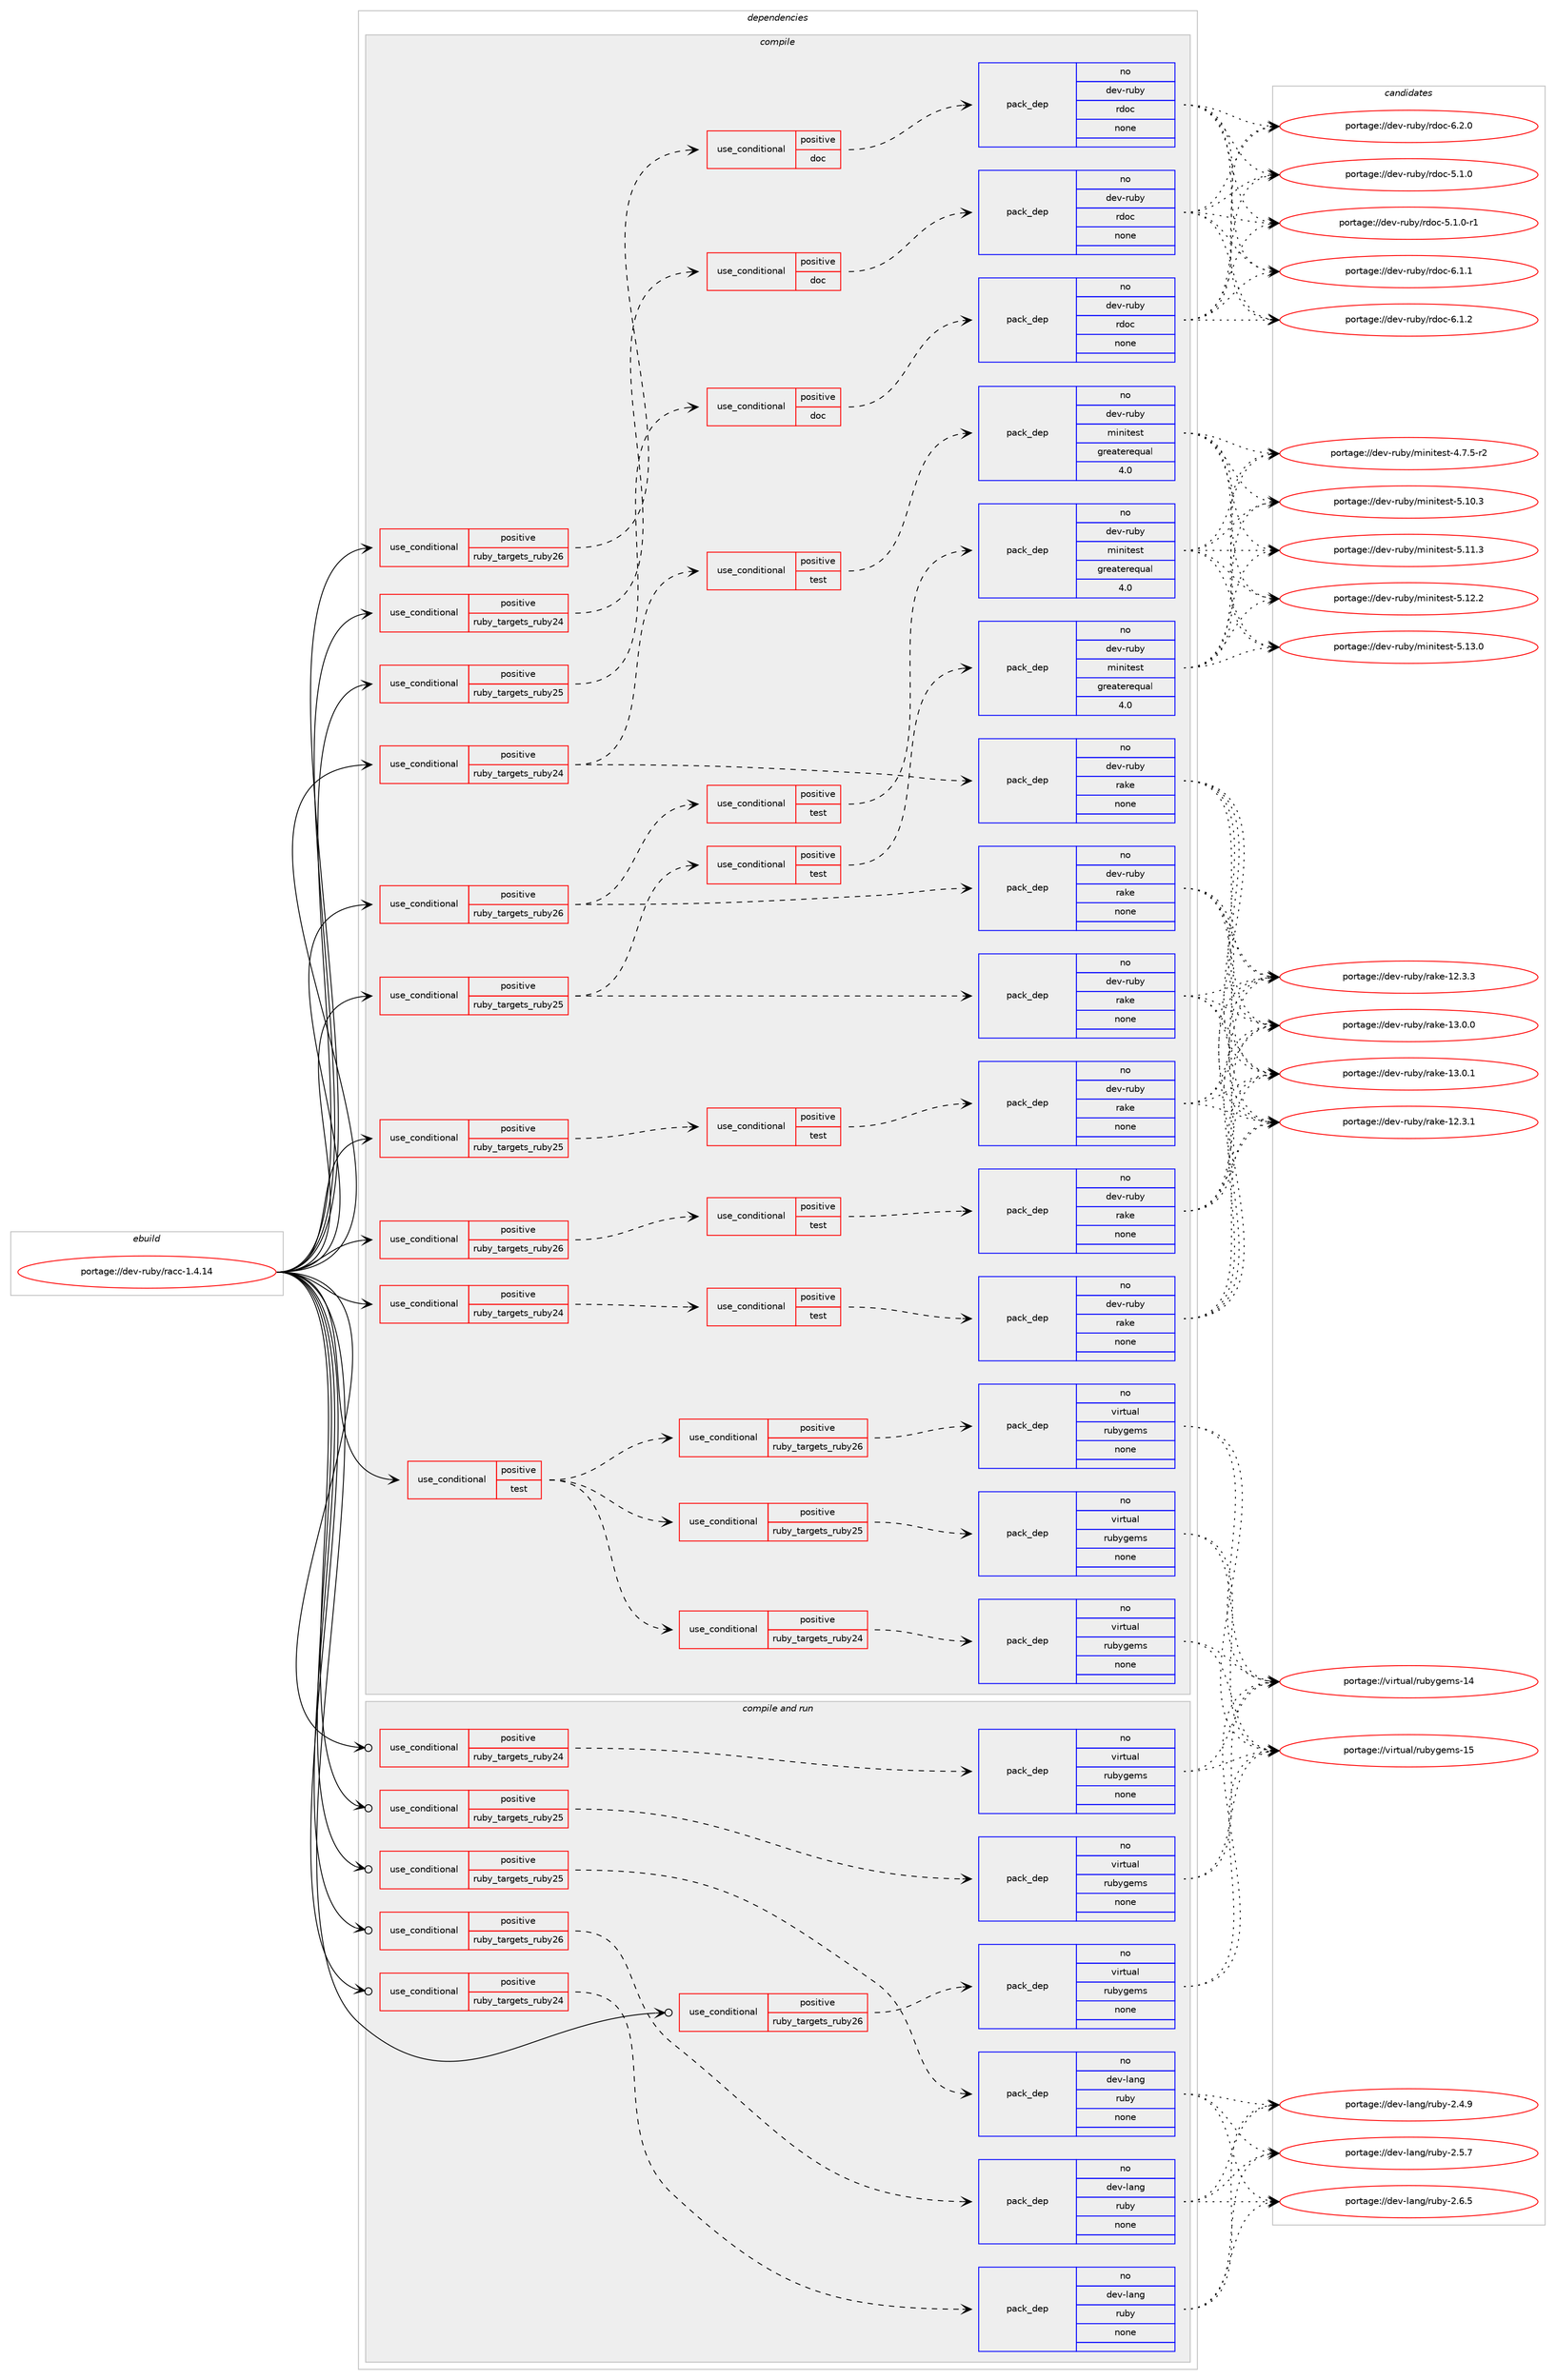 digraph prolog {

# *************
# Graph options
# *************

newrank=true;
concentrate=true;
compound=true;
graph [rankdir=LR,fontname=Helvetica,fontsize=10,ranksep=1.5];#, ranksep=2.5, nodesep=0.2];
edge  [arrowhead=vee];
node  [fontname=Helvetica,fontsize=10];

# **********
# The ebuild
# **********

subgraph cluster_leftcol {
color=gray;
rank=same;
label=<<i>ebuild</i>>;
id [label="portage://dev-ruby/racc-1.4.14", color=red, width=4, href="../dev-ruby/racc-1.4.14.svg"];
}

# ****************
# The dependencies
# ****************

subgraph cluster_midcol {
color=gray;
label=<<i>dependencies</i>>;
subgraph cluster_compile {
fillcolor="#eeeeee";
style=filled;
label=<<i>compile</i>>;
subgraph cond59641 {
dependency235366 [label=<<TABLE BORDER="0" CELLBORDER="1" CELLSPACING="0" CELLPADDING="4"><TR><TD ROWSPAN="3" CELLPADDING="10">use_conditional</TD></TR><TR><TD>positive</TD></TR><TR><TD>ruby_targets_ruby24</TD></TR></TABLE>>, shape=none, color=red];
subgraph cond59642 {
dependency235367 [label=<<TABLE BORDER="0" CELLBORDER="1" CELLSPACING="0" CELLPADDING="4"><TR><TD ROWSPAN="3" CELLPADDING="10">use_conditional</TD></TR><TR><TD>positive</TD></TR><TR><TD>doc</TD></TR></TABLE>>, shape=none, color=red];
subgraph pack172180 {
dependency235368 [label=<<TABLE BORDER="0" CELLBORDER="1" CELLSPACING="0" CELLPADDING="4" WIDTH="220"><TR><TD ROWSPAN="6" CELLPADDING="30">pack_dep</TD></TR><TR><TD WIDTH="110">no</TD></TR><TR><TD>dev-ruby</TD></TR><TR><TD>rdoc</TD></TR><TR><TD>none</TD></TR><TR><TD></TD></TR></TABLE>>, shape=none, color=blue];
}
dependency235367:e -> dependency235368:w [weight=20,style="dashed",arrowhead="vee"];
}
dependency235366:e -> dependency235367:w [weight=20,style="dashed",arrowhead="vee"];
}
id:e -> dependency235366:w [weight=20,style="solid",arrowhead="vee"];
subgraph cond59643 {
dependency235369 [label=<<TABLE BORDER="0" CELLBORDER="1" CELLSPACING="0" CELLPADDING="4"><TR><TD ROWSPAN="3" CELLPADDING="10">use_conditional</TD></TR><TR><TD>positive</TD></TR><TR><TD>ruby_targets_ruby24</TD></TR></TABLE>>, shape=none, color=red];
subgraph cond59644 {
dependency235370 [label=<<TABLE BORDER="0" CELLBORDER="1" CELLSPACING="0" CELLPADDING="4"><TR><TD ROWSPAN="3" CELLPADDING="10">use_conditional</TD></TR><TR><TD>positive</TD></TR><TR><TD>test</TD></TR></TABLE>>, shape=none, color=red];
subgraph pack172181 {
dependency235371 [label=<<TABLE BORDER="0" CELLBORDER="1" CELLSPACING="0" CELLPADDING="4" WIDTH="220"><TR><TD ROWSPAN="6" CELLPADDING="30">pack_dep</TD></TR><TR><TD WIDTH="110">no</TD></TR><TR><TD>dev-ruby</TD></TR><TR><TD>rake</TD></TR><TR><TD>none</TD></TR><TR><TD></TD></TR></TABLE>>, shape=none, color=blue];
}
dependency235370:e -> dependency235371:w [weight=20,style="dashed",arrowhead="vee"];
}
dependency235369:e -> dependency235370:w [weight=20,style="dashed",arrowhead="vee"];
}
id:e -> dependency235369:w [weight=20,style="solid",arrowhead="vee"];
subgraph cond59645 {
dependency235372 [label=<<TABLE BORDER="0" CELLBORDER="1" CELLSPACING="0" CELLPADDING="4"><TR><TD ROWSPAN="3" CELLPADDING="10">use_conditional</TD></TR><TR><TD>positive</TD></TR><TR><TD>ruby_targets_ruby24</TD></TR></TABLE>>, shape=none, color=red];
subgraph pack172182 {
dependency235373 [label=<<TABLE BORDER="0" CELLBORDER="1" CELLSPACING="0" CELLPADDING="4" WIDTH="220"><TR><TD ROWSPAN="6" CELLPADDING="30">pack_dep</TD></TR><TR><TD WIDTH="110">no</TD></TR><TR><TD>dev-ruby</TD></TR><TR><TD>rake</TD></TR><TR><TD>none</TD></TR><TR><TD></TD></TR></TABLE>>, shape=none, color=blue];
}
dependency235372:e -> dependency235373:w [weight=20,style="dashed",arrowhead="vee"];
subgraph cond59646 {
dependency235374 [label=<<TABLE BORDER="0" CELLBORDER="1" CELLSPACING="0" CELLPADDING="4"><TR><TD ROWSPAN="3" CELLPADDING="10">use_conditional</TD></TR><TR><TD>positive</TD></TR><TR><TD>test</TD></TR></TABLE>>, shape=none, color=red];
subgraph pack172183 {
dependency235375 [label=<<TABLE BORDER="0" CELLBORDER="1" CELLSPACING="0" CELLPADDING="4" WIDTH="220"><TR><TD ROWSPAN="6" CELLPADDING="30">pack_dep</TD></TR><TR><TD WIDTH="110">no</TD></TR><TR><TD>dev-ruby</TD></TR><TR><TD>minitest</TD></TR><TR><TD>greaterequal</TD></TR><TR><TD>4.0</TD></TR></TABLE>>, shape=none, color=blue];
}
dependency235374:e -> dependency235375:w [weight=20,style="dashed",arrowhead="vee"];
}
dependency235372:e -> dependency235374:w [weight=20,style="dashed",arrowhead="vee"];
}
id:e -> dependency235372:w [weight=20,style="solid",arrowhead="vee"];
subgraph cond59647 {
dependency235376 [label=<<TABLE BORDER="0" CELLBORDER="1" CELLSPACING="0" CELLPADDING="4"><TR><TD ROWSPAN="3" CELLPADDING="10">use_conditional</TD></TR><TR><TD>positive</TD></TR><TR><TD>ruby_targets_ruby25</TD></TR></TABLE>>, shape=none, color=red];
subgraph cond59648 {
dependency235377 [label=<<TABLE BORDER="0" CELLBORDER="1" CELLSPACING="0" CELLPADDING="4"><TR><TD ROWSPAN="3" CELLPADDING="10">use_conditional</TD></TR><TR><TD>positive</TD></TR><TR><TD>doc</TD></TR></TABLE>>, shape=none, color=red];
subgraph pack172184 {
dependency235378 [label=<<TABLE BORDER="0" CELLBORDER="1" CELLSPACING="0" CELLPADDING="4" WIDTH="220"><TR><TD ROWSPAN="6" CELLPADDING="30">pack_dep</TD></TR><TR><TD WIDTH="110">no</TD></TR><TR><TD>dev-ruby</TD></TR><TR><TD>rdoc</TD></TR><TR><TD>none</TD></TR><TR><TD></TD></TR></TABLE>>, shape=none, color=blue];
}
dependency235377:e -> dependency235378:w [weight=20,style="dashed",arrowhead="vee"];
}
dependency235376:e -> dependency235377:w [weight=20,style="dashed",arrowhead="vee"];
}
id:e -> dependency235376:w [weight=20,style="solid",arrowhead="vee"];
subgraph cond59649 {
dependency235379 [label=<<TABLE BORDER="0" CELLBORDER="1" CELLSPACING="0" CELLPADDING="4"><TR><TD ROWSPAN="3" CELLPADDING="10">use_conditional</TD></TR><TR><TD>positive</TD></TR><TR><TD>ruby_targets_ruby25</TD></TR></TABLE>>, shape=none, color=red];
subgraph cond59650 {
dependency235380 [label=<<TABLE BORDER="0" CELLBORDER="1" CELLSPACING="0" CELLPADDING="4"><TR><TD ROWSPAN="3" CELLPADDING="10">use_conditional</TD></TR><TR><TD>positive</TD></TR><TR><TD>test</TD></TR></TABLE>>, shape=none, color=red];
subgraph pack172185 {
dependency235381 [label=<<TABLE BORDER="0" CELLBORDER="1" CELLSPACING="0" CELLPADDING="4" WIDTH="220"><TR><TD ROWSPAN="6" CELLPADDING="30">pack_dep</TD></TR><TR><TD WIDTH="110">no</TD></TR><TR><TD>dev-ruby</TD></TR><TR><TD>rake</TD></TR><TR><TD>none</TD></TR><TR><TD></TD></TR></TABLE>>, shape=none, color=blue];
}
dependency235380:e -> dependency235381:w [weight=20,style="dashed",arrowhead="vee"];
}
dependency235379:e -> dependency235380:w [weight=20,style="dashed",arrowhead="vee"];
}
id:e -> dependency235379:w [weight=20,style="solid",arrowhead="vee"];
subgraph cond59651 {
dependency235382 [label=<<TABLE BORDER="0" CELLBORDER="1" CELLSPACING="0" CELLPADDING="4"><TR><TD ROWSPAN="3" CELLPADDING="10">use_conditional</TD></TR><TR><TD>positive</TD></TR><TR><TD>ruby_targets_ruby25</TD></TR></TABLE>>, shape=none, color=red];
subgraph pack172186 {
dependency235383 [label=<<TABLE BORDER="0" CELLBORDER="1" CELLSPACING="0" CELLPADDING="4" WIDTH="220"><TR><TD ROWSPAN="6" CELLPADDING="30">pack_dep</TD></TR><TR><TD WIDTH="110">no</TD></TR><TR><TD>dev-ruby</TD></TR><TR><TD>rake</TD></TR><TR><TD>none</TD></TR><TR><TD></TD></TR></TABLE>>, shape=none, color=blue];
}
dependency235382:e -> dependency235383:w [weight=20,style="dashed",arrowhead="vee"];
subgraph cond59652 {
dependency235384 [label=<<TABLE BORDER="0" CELLBORDER="1" CELLSPACING="0" CELLPADDING="4"><TR><TD ROWSPAN="3" CELLPADDING="10">use_conditional</TD></TR><TR><TD>positive</TD></TR><TR><TD>test</TD></TR></TABLE>>, shape=none, color=red];
subgraph pack172187 {
dependency235385 [label=<<TABLE BORDER="0" CELLBORDER="1" CELLSPACING="0" CELLPADDING="4" WIDTH="220"><TR><TD ROWSPAN="6" CELLPADDING="30">pack_dep</TD></TR><TR><TD WIDTH="110">no</TD></TR><TR><TD>dev-ruby</TD></TR><TR><TD>minitest</TD></TR><TR><TD>greaterequal</TD></TR><TR><TD>4.0</TD></TR></TABLE>>, shape=none, color=blue];
}
dependency235384:e -> dependency235385:w [weight=20,style="dashed",arrowhead="vee"];
}
dependency235382:e -> dependency235384:w [weight=20,style="dashed",arrowhead="vee"];
}
id:e -> dependency235382:w [weight=20,style="solid",arrowhead="vee"];
subgraph cond59653 {
dependency235386 [label=<<TABLE BORDER="0" CELLBORDER="1" CELLSPACING="0" CELLPADDING="4"><TR><TD ROWSPAN="3" CELLPADDING="10">use_conditional</TD></TR><TR><TD>positive</TD></TR><TR><TD>ruby_targets_ruby26</TD></TR></TABLE>>, shape=none, color=red];
subgraph cond59654 {
dependency235387 [label=<<TABLE BORDER="0" CELLBORDER="1" CELLSPACING="0" CELLPADDING="4"><TR><TD ROWSPAN="3" CELLPADDING="10">use_conditional</TD></TR><TR><TD>positive</TD></TR><TR><TD>doc</TD></TR></TABLE>>, shape=none, color=red];
subgraph pack172188 {
dependency235388 [label=<<TABLE BORDER="0" CELLBORDER="1" CELLSPACING="0" CELLPADDING="4" WIDTH="220"><TR><TD ROWSPAN="6" CELLPADDING="30">pack_dep</TD></TR><TR><TD WIDTH="110">no</TD></TR><TR><TD>dev-ruby</TD></TR><TR><TD>rdoc</TD></TR><TR><TD>none</TD></TR><TR><TD></TD></TR></TABLE>>, shape=none, color=blue];
}
dependency235387:e -> dependency235388:w [weight=20,style="dashed",arrowhead="vee"];
}
dependency235386:e -> dependency235387:w [weight=20,style="dashed",arrowhead="vee"];
}
id:e -> dependency235386:w [weight=20,style="solid",arrowhead="vee"];
subgraph cond59655 {
dependency235389 [label=<<TABLE BORDER="0" CELLBORDER="1" CELLSPACING="0" CELLPADDING="4"><TR><TD ROWSPAN="3" CELLPADDING="10">use_conditional</TD></TR><TR><TD>positive</TD></TR><TR><TD>ruby_targets_ruby26</TD></TR></TABLE>>, shape=none, color=red];
subgraph cond59656 {
dependency235390 [label=<<TABLE BORDER="0" CELLBORDER="1" CELLSPACING="0" CELLPADDING="4"><TR><TD ROWSPAN="3" CELLPADDING="10">use_conditional</TD></TR><TR><TD>positive</TD></TR><TR><TD>test</TD></TR></TABLE>>, shape=none, color=red];
subgraph pack172189 {
dependency235391 [label=<<TABLE BORDER="0" CELLBORDER="1" CELLSPACING="0" CELLPADDING="4" WIDTH="220"><TR><TD ROWSPAN="6" CELLPADDING="30">pack_dep</TD></TR><TR><TD WIDTH="110">no</TD></TR><TR><TD>dev-ruby</TD></TR><TR><TD>rake</TD></TR><TR><TD>none</TD></TR><TR><TD></TD></TR></TABLE>>, shape=none, color=blue];
}
dependency235390:e -> dependency235391:w [weight=20,style="dashed",arrowhead="vee"];
}
dependency235389:e -> dependency235390:w [weight=20,style="dashed",arrowhead="vee"];
}
id:e -> dependency235389:w [weight=20,style="solid",arrowhead="vee"];
subgraph cond59657 {
dependency235392 [label=<<TABLE BORDER="0" CELLBORDER="1" CELLSPACING="0" CELLPADDING="4"><TR><TD ROWSPAN="3" CELLPADDING="10">use_conditional</TD></TR><TR><TD>positive</TD></TR><TR><TD>ruby_targets_ruby26</TD></TR></TABLE>>, shape=none, color=red];
subgraph pack172190 {
dependency235393 [label=<<TABLE BORDER="0" CELLBORDER="1" CELLSPACING="0" CELLPADDING="4" WIDTH="220"><TR><TD ROWSPAN="6" CELLPADDING="30">pack_dep</TD></TR><TR><TD WIDTH="110">no</TD></TR><TR><TD>dev-ruby</TD></TR><TR><TD>rake</TD></TR><TR><TD>none</TD></TR><TR><TD></TD></TR></TABLE>>, shape=none, color=blue];
}
dependency235392:e -> dependency235393:w [weight=20,style="dashed",arrowhead="vee"];
subgraph cond59658 {
dependency235394 [label=<<TABLE BORDER="0" CELLBORDER="1" CELLSPACING="0" CELLPADDING="4"><TR><TD ROWSPAN="3" CELLPADDING="10">use_conditional</TD></TR><TR><TD>positive</TD></TR><TR><TD>test</TD></TR></TABLE>>, shape=none, color=red];
subgraph pack172191 {
dependency235395 [label=<<TABLE BORDER="0" CELLBORDER="1" CELLSPACING="0" CELLPADDING="4" WIDTH="220"><TR><TD ROWSPAN="6" CELLPADDING="30">pack_dep</TD></TR><TR><TD WIDTH="110">no</TD></TR><TR><TD>dev-ruby</TD></TR><TR><TD>minitest</TD></TR><TR><TD>greaterequal</TD></TR><TR><TD>4.0</TD></TR></TABLE>>, shape=none, color=blue];
}
dependency235394:e -> dependency235395:w [weight=20,style="dashed",arrowhead="vee"];
}
dependency235392:e -> dependency235394:w [weight=20,style="dashed",arrowhead="vee"];
}
id:e -> dependency235392:w [weight=20,style="solid",arrowhead="vee"];
subgraph cond59659 {
dependency235396 [label=<<TABLE BORDER="0" CELLBORDER="1" CELLSPACING="0" CELLPADDING="4"><TR><TD ROWSPAN="3" CELLPADDING="10">use_conditional</TD></TR><TR><TD>positive</TD></TR><TR><TD>test</TD></TR></TABLE>>, shape=none, color=red];
subgraph cond59660 {
dependency235397 [label=<<TABLE BORDER="0" CELLBORDER="1" CELLSPACING="0" CELLPADDING="4"><TR><TD ROWSPAN="3" CELLPADDING="10">use_conditional</TD></TR><TR><TD>positive</TD></TR><TR><TD>ruby_targets_ruby24</TD></TR></TABLE>>, shape=none, color=red];
subgraph pack172192 {
dependency235398 [label=<<TABLE BORDER="0" CELLBORDER="1" CELLSPACING="0" CELLPADDING="4" WIDTH="220"><TR><TD ROWSPAN="6" CELLPADDING="30">pack_dep</TD></TR><TR><TD WIDTH="110">no</TD></TR><TR><TD>virtual</TD></TR><TR><TD>rubygems</TD></TR><TR><TD>none</TD></TR><TR><TD></TD></TR></TABLE>>, shape=none, color=blue];
}
dependency235397:e -> dependency235398:w [weight=20,style="dashed",arrowhead="vee"];
}
dependency235396:e -> dependency235397:w [weight=20,style="dashed",arrowhead="vee"];
subgraph cond59661 {
dependency235399 [label=<<TABLE BORDER="0" CELLBORDER="1" CELLSPACING="0" CELLPADDING="4"><TR><TD ROWSPAN="3" CELLPADDING="10">use_conditional</TD></TR><TR><TD>positive</TD></TR><TR><TD>ruby_targets_ruby25</TD></TR></TABLE>>, shape=none, color=red];
subgraph pack172193 {
dependency235400 [label=<<TABLE BORDER="0" CELLBORDER="1" CELLSPACING="0" CELLPADDING="4" WIDTH="220"><TR><TD ROWSPAN="6" CELLPADDING="30">pack_dep</TD></TR><TR><TD WIDTH="110">no</TD></TR><TR><TD>virtual</TD></TR><TR><TD>rubygems</TD></TR><TR><TD>none</TD></TR><TR><TD></TD></TR></TABLE>>, shape=none, color=blue];
}
dependency235399:e -> dependency235400:w [weight=20,style="dashed",arrowhead="vee"];
}
dependency235396:e -> dependency235399:w [weight=20,style="dashed",arrowhead="vee"];
subgraph cond59662 {
dependency235401 [label=<<TABLE BORDER="0" CELLBORDER="1" CELLSPACING="0" CELLPADDING="4"><TR><TD ROWSPAN="3" CELLPADDING="10">use_conditional</TD></TR><TR><TD>positive</TD></TR><TR><TD>ruby_targets_ruby26</TD></TR></TABLE>>, shape=none, color=red];
subgraph pack172194 {
dependency235402 [label=<<TABLE BORDER="0" CELLBORDER="1" CELLSPACING="0" CELLPADDING="4" WIDTH="220"><TR><TD ROWSPAN="6" CELLPADDING="30">pack_dep</TD></TR><TR><TD WIDTH="110">no</TD></TR><TR><TD>virtual</TD></TR><TR><TD>rubygems</TD></TR><TR><TD>none</TD></TR><TR><TD></TD></TR></TABLE>>, shape=none, color=blue];
}
dependency235401:e -> dependency235402:w [weight=20,style="dashed",arrowhead="vee"];
}
dependency235396:e -> dependency235401:w [weight=20,style="dashed",arrowhead="vee"];
}
id:e -> dependency235396:w [weight=20,style="solid",arrowhead="vee"];
}
subgraph cluster_compileandrun {
fillcolor="#eeeeee";
style=filled;
label=<<i>compile and run</i>>;
subgraph cond59663 {
dependency235403 [label=<<TABLE BORDER="0" CELLBORDER="1" CELLSPACING="0" CELLPADDING="4"><TR><TD ROWSPAN="3" CELLPADDING="10">use_conditional</TD></TR><TR><TD>positive</TD></TR><TR><TD>ruby_targets_ruby24</TD></TR></TABLE>>, shape=none, color=red];
subgraph pack172195 {
dependency235404 [label=<<TABLE BORDER="0" CELLBORDER="1" CELLSPACING="0" CELLPADDING="4" WIDTH="220"><TR><TD ROWSPAN="6" CELLPADDING="30">pack_dep</TD></TR><TR><TD WIDTH="110">no</TD></TR><TR><TD>dev-lang</TD></TR><TR><TD>ruby</TD></TR><TR><TD>none</TD></TR><TR><TD></TD></TR></TABLE>>, shape=none, color=blue];
}
dependency235403:e -> dependency235404:w [weight=20,style="dashed",arrowhead="vee"];
}
id:e -> dependency235403:w [weight=20,style="solid",arrowhead="odotvee"];
subgraph cond59664 {
dependency235405 [label=<<TABLE BORDER="0" CELLBORDER="1" CELLSPACING="0" CELLPADDING="4"><TR><TD ROWSPAN="3" CELLPADDING="10">use_conditional</TD></TR><TR><TD>positive</TD></TR><TR><TD>ruby_targets_ruby24</TD></TR></TABLE>>, shape=none, color=red];
subgraph pack172196 {
dependency235406 [label=<<TABLE BORDER="0" CELLBORDER="1" CELLSPACING="0" CELLPADDING="4" WIDTH="220"><TR><TD ROWSPAN="6" CELLPADDING="30">pack_dep</TD></TR><TR><TD WIDTH="110">no</TD></TR><TR><TD>virtual</TD></TR><TR><TD>rubygems</TD></TR><TR><TD>none</TD></TR><TR><TD></TD></TR></TABLE>>, shape=none, color=blue];
}
dependency235405:e -> dependency235406:w [weight=20,style="dashed",arrowhead="vee"];
}
id:e -> dependency235405:w [weight=20,style="solid",arrowhead="odotvee"];
subgraph cond59665 {
dependency235407 [label=<<TABLE BORDER="0" CELLBORDER="1" CELLSPACING="0" CELLPADDING="4"><TR><TD ROWSPAN="3" CELLPADDING="10">use_conditional</TD></TR><TR><TD>positive</TD></TR><TR><TD>ruby_targets_ruby25</TD></TR></TABLE>>, shape=none, color=red];
subgraph pack172197 {
dependency235408 [label=<<TABLE BORDER="0" CELLBORDER="1" CELLSPACING="0" CELLPADDING="4" WIDTH="220"><TR><TD ROWSPAN="6" CELLPADDING="30">pack_dep</TD></TR><TR><TD WIDTH="110">no</TD></TR><TR><TD>dev-lang</TD></TR><TR><TD>ruby</TD></TR><TR><TD>none</TD></TR><TR><TD></TD></TR></TABLE>>, shape=none, color=blue];
}
dependency235407:e -> dependency235408:w [weight=20,style="dashed",arrowhead="vee"];
}
id:e -> dependency235407:w [weight=20,style="solid",arrowhead="odotvee"];
subgraph cond59666 {
dependency235409 [label=<<TABLE BORDER="0" CELLBORDER="1" CELLSPACING="0" CELLPADDING="4"><TR><TD ROWSPAN="3" CELLPADDING="10">use_conditional</TD></TR><TR><TD>positive</TD></TR><TR><TD>ruby_targets_ruby25</TD></TR></TABLE>>, shape=none, color=red];
subgraph pack172198 {
dependency235410 [label=<<TABLE BORDER="0" CELLBORDER="1" CELLSPACING="0" CELLPADDING="4" WIDTH="220"><TR><TD ROWSPAN="6" CELLPADDING="30">pack_dep</TD></TR><TR><TD WIDTH="110">no</TD></TR><TR><TD>virtual</TD></TR><TR><TD>rubygems</TD></TR><TR><TD>none</TD></TR><TR><TD></TD></TR></TABLE>>, shape=none, color=blue];
}
dependency235409:e -> dependency235410:w [weight=20,style="dashed",arrowhead="vee"];
}
id:e -> dependency235409:w [weight=20,style="solid",arrowhead="odotvee"];
subgraph cond59667 {
dependency235411 [label=<<TABLE BORDER="0" CELLBORDER="1" CELLSPACING="0" CELLPADDING="4"><TR><TD ROWSPAN="3" CELLPADDING="10">use_conditional</TD></TR><TR><TD>positive</TD></TR><TR><TD>ruby_targets_ruby26</TD></TR></TABLE>>, shape=none, color=red];
subgraph pack172199 {
dependency235412 [label=<<TABLE BORDER="0" CELLBORDER="1" CELLSPACING="0" CELLPADDING="4" WIDTH="220"><TR><TD ROWSPAN="6" CELLPADDING="30">pack_dep</TD></TR><TR><TD WIDTH="110">no</TD></TR><TR><TD>dev-lang</TD></TR><TR><TD>ruby</TD></TR><TR><TD>none</TD></TR><TR><TD></TD></TR></TABLE>>, shape=none, color=blue];
}
dependency235411:e -> dependency235412:w [weight=20,style="dashed",arrowhead="vee"];
}
id:e -> dependency235411:w [weight=20,style="solid",arrowhead="odotvee"];
subgraph cond59668 {
dependency235413 [label=<<TABLE BORDER="0" CELLBORDER="1" CELLSPACING="0" CELLPADDING="4"><TR><TD ROWSPAN="3" CELLPADDING="10">use_conditional</TD></TR><TR><TD>positive</TD></TR><TR><TD>ruby_targets_ruby26</TD></TR></TABLE>>, shape=none, color=red];
subgraph pack172200 {
dependency235414 [label=<<TABLE BORDER="0" CELLBORDER="1" CELLSPACING="0" CELLPADDING="4" WIDTH="220"><TR><TD ROWSPAN="6" CELLPADDING="30">pack_dep</TD></TR><TR><TD WIDTH="110">no</TD></TR><TR><TD>virtual</TD></TR><TR><TD>rubygems</TD></TR><TR><TD>none</TD></TR><TR><TD></TD></TR></TABLE>>, shape=none, color=blue];
}
dependency235413:e -> dependency235414:w [weight=20,style="dashed",arrowhead="vee"];
}
id:e -> dependency235413:w [weight=20,style="solid",arrowhead="odotvee"];
}
subgraph cluster_run {
fillcolor="#eeeeee";
style=filled;
label=<<i>run</i>>;
}
}

# **************
# The candidates
# **************

subgraph cluster_choices {
rank=same;
color=gray;
label=<<i>candidates</i>>;

subgraph choice172180 {
color=black;
nodesep=1;
choiceportage10010111845114117981214711410011199455346494648 [label="portage://dev-ruby/rdoc-5.1.0", color=red, width=4,href="../dev-ruby/rdoc-5.1.0.svg"];
choiceportage100101118451141179812147114100111994553464946484511449 [label="portage://dev-ruby/rdoc-5.1.0-r1", color=red, width=4,href="../dev-ruby/rdoc-5.1.0-r1.svg"];
choiceportage10010111845114117981214711410011199455446494649 [label="portage://dev-ruby/rdoc-6.1.1", color=red, width=4,href="../dev-ruby/rdoc-6.1.1.svg"];
choiceportage10010111845114117981214711410011199455446494650 [label="portage://dev-ruby/rdoc-6.1.2", color=red, width=4,href="../dev-ruby/rdoc-6.1.2.svg"];
choiceportage10010111845114117981214711410011199455446504648 [label="portage://dev-ruby/rdoc-6.2.0", color=red, width=4,href="../dev-ruby/rdoc-6.2.0.svg"];
dependency235368:e -> choiceportage10010111845114117981214711410011199455346494648:w [style=dotted,weight="100"];
dependency235368:e -> choiceportage100101118451141179812147114100111994553464946484511449:w [style=dotted,weight="100"];
dependency235368:e -> choiceportage10010111845114117981214711410011199455446494649:w [style=dotted,weight="100"];
dependency235368:e -> choiceportage10010111845114117981214711410011199455446494650:w [style=dotted,weight="100"];
dependency235368:e -> choiceportage10010111845114117981214711410011199455446504648:w [style=dotted,weight="100"];
}
subgraph choice172181 {
color=black;
nodesep=1;
choiceportage1001011184511411798121471149710710145495046514649 [label="portage://dev-ruby/rake-12.3.1", color=red, width=4,href="../dev-ruby/rake-12.3.1.svg"];
choiceportage1001011184511411798121471149710710145495046514651 [label="portage://dev-ruby/rake-12.3.3", color=red, width=4,href="../dev-ruby/rake-12.3.3.svg"];
choiceportage1001011184511411798121471149710710145495146484648 [label="portage://dev-ruby/rake-13.0.0", color=red, width=4,href="../dev-ruby/rake-13.0.0.svg"];
choiceportage1001011184511411798121471149710710145495146484649 [label="portage://dev-ruby/rake-13.0.1", color=red, width=4,href="../dev-ruby/rake-13.0.1.svg"];
dependency235371:e -> choiceportage1001011184511411798121471149710710145495046514649:w [style=dotted,weight="100"];
dependency235371:e -> choiceportage1001011184511411798121471149710710145495046514651:w [style=dotted,weight="100"];
dependency235371:e -> choiceportage1001011184511411798121471149710710145495146484648:w [style=dotted,weight="100"];
dependency235371:e -> choiceportage1001011184511411798121471149710710145495146484649:w [style=dotted,weight="100"];
}
subgraph choice172182 {
color=black;
nodesep=1;
choiceportage1001011184511411798121471149710710145495046514649 [label="portage://dev-ruby/rake-12.3.1", color=red, width=4,href="../dev-ruby/rake-12.3.1.svg"];
choiceportage1001011184511411798121471149710710145495046514651 [label="portage://dev-ruby/rake-12.3.3", color=red, width=4,href="../dev-ruby/rake-12.3.3.svg"];
choiceportage1001011184511411798121471149710710145495146484648 [label="portage://dev-ruby/rake-13.0.0", color=red, width=4,href="../dev-ruby/rake-13.0.0.svg"];
choiceportage1001011184511411798121471149710710145495146484649 [label="portage://dev-ruby/rake-13.0.1", color=red, width=4,href="../dev-ruby/rake-13.0.1.svg"];
dependency235373:e -> choiceportage1001011184511411798121471149710710145495046514649:w [style=dotted,weight="100"];
dependency235373:e -> choiceportage1001011184511411798121471149710710145495046514651:w [style=dotted,weight="100"];
dependency235373:e -> choiceportage1001011184511411798121471149710710145495146484648:w [style=dotted,weight="100"];
dependency235373:e -> choiceportage1001011184511411798121471149710710145495146484649:w [style=dotted,weight="100"];
}
subgraph choice172183 {
color=black;
nodesep=1;
choiceportage1001011184511411798121471091051101051161011151164552465546534511450 [label="portage://dev-ruby/minitest-4.7.5-r2", color=red, width=4,href="../dev-ruby/minitest-4.7.5-r2.svg"];
choiceportage10010111845114117981214710910511010511610111511645534649484651 [label="portage://dev-ruby/minitest-5.10.3", color=red, width=4,href="../dev-ruby/minitest-5.10.3.svg"];
choiceportage10010111845114117981214710910511010511610111511645534649494651 [label="portage://dev-ruby/minitest-5.11.3", color=red, width=4,href="../dev-ruby/minitest-5.11.3.svg"];
choiceportage10010111845114117981214710910511010511610111511645534649504650 [label="portage://dev-ruby/minitest-5.12.2", color=red, width=4,href="../dev-ruby/minitest-5.12.2.svg"];
choiceportage10010111845114117981214710910511010511610111511645534649514648 [label="portage://dev-ruby/minitest-5.13.0", color=red, width=4,href="../dev-ruby/minitest-5.13.0.svg"];
dependency235375:e -> choiceportage1001011184511411798121471091051101051161011151164552465546534511450:w [style=dotted,weight="100"];
dependency235375:e -> choiceportage10010111845114117981214710910511010511610111511645534649484651:w [style=dotted,weight="100"];
dependency235375:e -> choiceportage10010111845114117981214710910511010511610111511645534649494651:w [style=dotted,weight="100"];
dependency235375:e -> choiceportage10010111845114117981214710910511010511610111511645534649504650:w [style=dotted,weight="100"];
dependency235375:e -> choiceportage10010111845114117981214710910511010511610111511645534649514648:w [style=dotted,weight="100"];
}
subgraph choice172184 {
color=black;
nodesep=1;
choiceportage10010111845114117981214711410011199455346494648 [label="portage://dev-ruby/rdoc-5.1.0", color=red, width=4,href="../dev-ruby/rdoc-5.1.0.svg"];
choiceportage100101118451141179812147114100111994553464946484511449 [label="portage://dev-ruby/rdoc-5.1.0-r1", color=red, width=4,href="../dev-ruby/rdoc-5.1.0-r1.svg"];
choiceportage10010111845114117981214711410011199455446494649 [label="portage://dev-ruby/rdoc-6.1.1", color=red, width=4,href="../dev-ruby/rdoc-6.1.1.svg"];
choiceportage10010111845114117981214711410011199455446494650 [label="portage://dev-ruby/rdoc-6.1.2", color=red, width=4,href="../dev-ruby/rdoc-6.1.2.svg"];
choiceportage10010111845114117981214711410011199455446504648 [label="portage://dev-ruby/rdoc-6.2.0", color=red, width=4,href="../dev-ruby/rdoc-6.2.0.svg"];
dependency235378:e -> choiceportage10010111845114117981214711410011199455346494648:w [style=dotted,weight="100"];
dependency235378:e -> choiceportage100101118451141179812147114100111994553464946484511449:w [style=dotted,weight="100"];
dependency235378:e -> choiceportage10010111845114117981214711410011199455446494649:w [style=dotted,weight="100"];
dependency235378:e -> choiceportage10010111845114117981214711410011199455446494650:w [style=dotted,weight="100"];
dependency235378:e -> choiceportage10010111845114117981214711410011199455446504648:w [style=dotted,weight="100"];
}
subgraph choice172185 {
color=black;
nodesep=1;
choiceportage1001011184511411798121471149710710145495046514649 [label="portage://dev-ruby/rake-12.3.1", color=red, width=4,href="../dev-ruby/rake-12.3.1.svg"];
choiceportage1001011184511411798121471149710710145495046514651 [label="portage://dev-ruby/rake-12.3.3", color=red, width=4,href="../dev-ruby/rake-12.3.3.svg"];
choiceportage1001011184511411798121471149710710145495146484648 [label="portage://dev-ruby/rake-13.0.0", color=red, width=4,href="../dev-ruby/rake-13.0.0.svg"];
choiceportage1001011184511411798121471149710710145495146484649 [label="portage://dev-ruby/rake-13.0.1", color=red, width=4,href="../dev-ruby/rake-13.0.1.svg"];
dependency235381:e -> choiceportage1001011184511411798121471149710710145495046514649:w [style=dotted,weight="100"];
dependency235381:e -> choiceportage1001011184511411798121471149710710145495046514651:w [style=dotted,weight="100"];
dependency235381:e -> choiceportage1001011184511411798121471149710710145495146484648:w [style=dotted,weight="100"];
dependency235381:e -> choiceportage1001011184511411798121471149710710145495146484649:w [style=dotted,weight="100"];
}
subgraph choice172186 {
color=black;
nodesep=1;
choiceportage1001011184511411798121471149710710145495046514649 [label="portage://dev-ruby/rake-12.3.1", color=red, width=4,href="../dev-ruby/rake-12.3.1.svg"];
choiceportage1001011184511411798121471149710710145495046514651 [label="portage://dev-ruby/rake-12.3.3", color=red, width=4,href="../dev-ruby/rake-12.3.3.svg"];
choiceportage1001011184511411798121471149710710145495146484648 [label="portage://dev-ruby/rake-13.0.0", color=red, width=4,href="../dev-ruby/rake-13.0.0.svg"];
choiceportage1001011184511411798121471149710710145495146484649 [label="portage://dev-ruby/rake-13.0.1", color=red, width=4,href="../dev-ruby/rake-13.0.1.svg"];
dependency235383:e -> choiceportage1001011184511411798121471149710710145495046514649:w [style=dotted,weight="100"];
dependency235383:e -> choiceportage1001011184511411798121471149710710145495046514651:w [style=dotted,weight="100"];
dependency235383:e -> choiceportage1001011184511411798121471149710710145495146484648:w [style=dotted,weight="100"];
dependency235383:e -> choiceportage1001011184511411798121471149710710145495146484649:w [style=dotted,weight="100"];
}
subgraph choice172187 {
color=black;
nodesep=1;
choiceportage1001011184511411798121471091051101051161011151164552465546534511450 [label="portage://dev-ruby/minitest-4.7.5-r2", color=red, width=4,href="../dev-ruby/minitest-4.7.5-r2.svg"];
choiceportage10010111845114117981214710910511010511610111511645534649484651 [label="portage://dev-ruby/minitest-5.10.3", color=red, width=4,href="../dev-ruby/minitest-5.10.3.svg"];
choiceportage10010111845114117981214710910511010511610111511645534649494651 [label="portage://dev-ruby/minitest-5.11.3", color=red, width=4,href="../dev-ruby/minitest-5.11.3.svg"];
choiceportage10010111845114117981214710910511010511610111511645534649504650 [label="portage://dev-ruby/minitest-5.12.2", color=red, width=4,href="../dev-ruby/minitest-5.12.2.svg"];
choiceportage10010111845114117981214710910511010511610111511645534649514648 [label="portage://dev-ruby/minitest-5.13.0", color=red, width=4,href="../dev-ruby/minitest-5.13.0.svg"];
dependency235385:e -> choiceportage1001011184511411798121471091051101051161011151164552465546534511450:w [style=dotted,weight="100"];
dependency235385:e -> choiceportage10010111845114117981214710910511010511610111511645534649484651:w [style=dotted,weight="100"];
dependency235385:e -> choiceportage10010111845114117981214710910511010511610111511645534649494651:w [style=dotted,weight="100"];
dependency235385:e -> choiceportage10010111845114117981214710910511010511610111511645534649504650:w [style=dotted,weight="100"];
dependency235385:e -> choiceportage10010111845114117981214710910511010511610111511645534649514648:w [style=dotted,weight="100"];
}
subgraph choice172188 {
color=black;
nodesep=1;
choiceportage10010111845114117981214711410011199455346494648 [label="portage://dev-ruby/rdoc-5.1.0", color=red, width=4,href="../dev-ruby/rdoc-5.1.0.svg"];
choiceportage100101118451141179812147114100111994553464946484511449 [label="portage://dev-ruby/rdoc-5.1.0-r1", color=red, width=4,href="../dev-ruby/rdoc-5.1.0-r1.svg"];
choiceportage10010111845114117981214711410011199455446494649 [label="portage://dev-ruby/rdoc-6.1.1", color=red, width=4,href="../dev-ruby/rdoc-6.1.1.svg"];
choiceportage10010111845114117981214711410011199455446494650 [label="portage://dev-ruby/rdoc-6.1.2", color=red, width=4,href="../dev-ruby/rdoc-6.1.2.svg"];
choiceportage10010111845114117981214711410011199455446504648 [label="portage://dev-ruby/rdoc-6.2.0", color=red, width=4,href="../dev-ruby/rdoc-6.2.0.svg"];
dependency235388:e -> choiceportage10010111845114117981214711410011199455346494648:w [style=dotted,weight="100"];
dependency235388:e -> choiceportage100101118451141179812147114100111994553464946484511449:w [style=dotted,weight="100"];
dependency235388:e -> choiceportage10010111845114117981214711410011199455446494649:w [style=dotted,weight="100"];
dependency235388:e -> choiceportage10010111845114117981214711410011199455446494650:w [style=dotted,weight="100"];
dependency235388:e -> choiceportage10010111845114117981214711410011199455446504648:w [style=dotted,weight="100"];
}
subgraph choice172189 {
color=black;
nodesep=1;
choiceportage1001011184511411798121471149710710145495046514649 [label="portage://dev-ruby/rake-12.3.1", color=red, width=4,href="../dev-ruby/rake-12.3.1.svg"];
choiceportage1001011184511411798121471149710710145495046514651 [label="portage://dev-ruby/rake-12.3.3", color=red, width=4,href="../dev-ruby/rake-12.3.3.svg"];
choiceportage1001011184511411798121471149710710145495146484648 [label="portage://dev-ruby/rake-13.0.0", color=red, width=4,href="../dev-ruby/rake-13.0.0.svg"];
choiceportage1001011184511411798121471149710710145495146484649 [label="portage://dev-ruby/rake-13.0.1", color=red, width=4,href="../dev-ruby/rake-13.0.1.svg"];
dependency235391:e -> choiceportage1001011184511411798121471149710710145495046514649:w [style=dotted,weight="100"];
dependency235391:e -> choiceportage1001011184511411798121471149710710145495046514651:w [style=dotted,weight="100"];
dependency235391:e -> choiceportage1001011184511411798121471149710710145495146484648:w [style=dotted,weight="100"];
dependency235391:e -> choiceportage1001011184511411798121471149710710145495146484649:w [style=dotted,weight="100"];
}
subgraph choice172190 {
color=black;
nodesep=1;
choiceportage1001011184511411798121471149710710145495046514649 [label="portage://dev-ruby/rake-12.3.1", color=red, width=4,href="../dev-ruby/rake-12.3.1.svg"];
choiceportage1001011184511411798121471149710710145495046514651 [label="portage://dev-ruby/rake-12.3.3", color=red, width=4,href="../dev-ruby/rake-12.3.3.svg"];
choiceportage1001011184511411798121471149710710145495146484648 [label="portage://dev-ruby/rake-13.0.0", color=red, width=4,href="../dev-ruby/rake-13.0.0.svg"];
choiceportage1001011184511411798121471149710710145495146484649 [label="portage://dev-ruby/rake-13.0.1", color=red, width=4,href="../dev-ruby/rake-13.0.1.svg"];
dependency235393:e -> choiceportage1001011184511411798121471149710710145495046514649:w [style=dotted,weight="100"];
dependency235393:e -> choiceportage1001011184511411798121471149710710145495046514651:w [style=dotted,weight="100"];
dependency235393:e -> choiceportage1001011184511411798121471149710710145495146484648:w [style=dotted,weight="100"];
dependency235393:e -> choiceportage1001011184511411798121471149710710145495146484649:w [style=dotted,weight="100"];
}
subgraph choice172191 {
color=black;
nodesep=1;
choiceportage1001011184511411798121471091051101051161011151164552465546534511450 [label="portage://dev-ruby/minitest-4.7.5-r2", color=red, width=4,href="../dev-ruby/minitest-4.7.5-r2.svg"];
choiceportage10010111845114117981214710910511010511610111511645534649484651 [label="portage://dev-ruby/minitest-5.10.3", color=red, width=4,href="../dev-ruby/minitest-5.10.3.svg"];
choiceportage10010111845114117981214710910511010511610111511645534649494651 [label="portage://dev-ruby/minitest-5.11.3", color=red, width=4,href="../dev-ruby/minitest-5.11.3.svg"];
choiceportage10010111845114117981214710910511010511610111511645534649504650 [label="portage://dev-ruby/minitest-5.12.2", color=red, width=4,href="../dev-ruby/minitest-5.12.2.svg"];
choiceportage10010111845114117981214710910511010511610111511645534649514648 [label="portage://dev-ruby/minitest-5.13.0", color=red, width=4,href="../dev-ruby/minitest-5.13.0.svg"];
dependency235395:e -> choiceportage1001011184511411798121471091051101051161011151164552465546534511450:w [style=dotted,weight="100"];
dependency235395:e -> choiceportage10010111845114117981214710910511010511610111511645534649484651:w [style=dotted,weight="100"];
dependency235395:e -> choiceportage10010111845114117981214710910511010511610111511645534649494651:w [style=dotted,weight="100"];
dependency235395:e -> choiceportage10010111845114117981214710910511010511610111511645534649504650:w [style=dotted,weight="100"];
dependency235395:e -> choiceportage10010111845114117981214710910511010511610111511645534649514648:w [style=dotted,weight="100"];
}
subgraph choice172192 {
color=black;
nodesep=1;
choiceportage118105114116117971084711411798121103101109115454952 [label="portage://virtual/rubygems-14", color=red, width=4,href="../virtual/rubygems-14.svg"];
choiceportage118105114116117971084711411798121103101109115454953 [label="portage://virtual/rubygems-15", color=red, width=4,href="../virtual/rubygems-15.svg"];
dependency235398:e -> choiceportage118105114116117971084711411798121103101109115454952:w [style=dotted,weight="100"];
dependency235398:e -> choiceportage118105114116117971084711411798121103101109115454953:w [style=dotted,weight="100"];
}
subgraph choice172193 {
color=black;
nodesep=1;
choiceportage118105114116117971084711411798121103101109115454952 [label="portage://virtual/rubygems-14", color=red, width=4,href="../virtual/rubygems-14.svg"];
choiceportage118105114116117971084711411798121103101109115454953 [label="portage://virtual/rubygems-15", color=red, width=4,href="../virtual/rubygems-15.svg"];
dependency235400:e -> choiceportage118105114116117971084711411798121103101109115454952:w [style=dotted,weight="100"];
dependency235400:e -> choiceportage118105114116117971084711411798121103101109115454953:w [style=dotted,weight="100"];
}
subgraph choice172194 {
color=black;
nodesep=1;
choiceportage118105114116117971084711411798121103101109115454952 [label="portage://virtual/rubygems-14", color=red, width=4,href="../virtual/rubygems-14.svg"];
choiceportage118105114116117971084711411798121103101109115454953 [label="portage://virtual/rubygems-15", color=red, width=4,href="../virtual/rubygems-15.svg"];
dependency235402:e -> choiceportage118105114116117971084711411798121103101109115454952:w [style=dotted,weight="100"];
dependency235402:e -> choiceportage118105114116117971084711411798121103101109115454953:w [style=dotted,weight="100"];
}
subgraph choice172195 {
color=black;
nodesep=1;
choiceportage10010111845108971101034711411798121455046524657 [label="portage://dev-lang/ruby-2.4.9", color=red, width=4,href="../dev-lang/ruby-2.4.9.svg"];
choiceportage10010111845108971101034711411798121455046534655 [label="portage://dev-lang/ruby-2.5.7", color=red, width=4,href="../dev-lang/ruby-2.5.7.svg"];
choiceportage10010111845108971101034711411798121455046544653 [label="portage://dev-lang/ruby-2.6.5", color=red, width=4,href="../dev-lang/ruby-2.6.5.svg"];
dependency235404:e -> choiceportage10010111845108971101034711411798121455046524657:w [style=dotted,weight="100"];
dependency235404:e -> choiceportage10010111845108971101034711411798121455046534655:w [style=dotted,weight="100"];
dependency235404:e -> choiceportage10010111845108971101034711411798121455046544653:w [style=dotted,weight="100"];
}
subgraph choice172196 {
color=black;
nodesep=1;
choiceportage118105114116117971084711411798121103101109115454952 [label="portage://virtual/rubygems-14", color=red, width=4,href="../virtual/rubygems-14.svg"];
choiceportage118105114116117971084711411798121103101109115454953 [label="portage://virtual/rubygems-15", color=red, width=4,href="../virtual/rubygems-15.svg"];
dependency235406:e -> choiceportage118105114116117971084711411798121103101109115454952:w [style=dotted,weight="100"];
dependency235406:e -> choiceportage118105114116117971084711411798121103101109115454953:w [style=dotted,weight="100"];
}
subgraph choice172197 {
color=black;
nodesep=1;
choiceportage10010111845108971101034711411798121455046524657 [label="portage://dev-lang/ruby-2.4.9", color=red, width=4,href="../dev-lang/ruby-2.4.9.svg"];
choiceportage10010111845108971101034711411798121455046534655 [label="portage://dev-lang/ruby-2.5.7", color=red, width=4,href="../dev-lang/ruby-2.5.7.svg"];
choiceportage10010111845108971101034711411798121455046544653 [label="portage://dev-lang/ruby-2.6.5", color=red, width=4,href="../dev-lang/ruby-2.6.5.svg"];
dependency235408:e -> choiceportage10010111845108971101034711411798121455046524657:w [style=dotted,weight="100"];
dependency235408:e -> choiceportage10010111845108971101034711411798121455046534655:w [style=dotted,weight="100"];
dependency235408:e -> choiceportage10010111845108971101034711411798121455046544653:w [style=dotted,weight="100"];
}
subgraph choice172198 {
color=black;
nodesep=1;
choiceportage118105114116117971084711411798121103101109115454952 [label="portage://virtual/rubygems-14", color=red, width=4,href="../virtual/rubygems-14.svg"];
choiceportage118105114116117971084711411798121103101109115454953 [label="portage://virtual/rubygems-15", color=red, width=4,href="../virtual/rubygems-15.svg"];
dependency235410:e -> choiceportage118105114116117971084711411798121103101109115454952:w [style=dotted,weight="100"];
dependency235410:e -> choiceportage118105114116117971084711411798121103101109115454953:w [style=dotted,weight="100"];
}
subgraph choice172199 {
color=black;
nodesep=1;
choiceportage10010111845108971101034711411798121455046524657 [label="portage://dev-lang/ruby-2.4.9", color=red, width=4,href="../dev-lang/ruby-2.4.9.svg"];
choiceportage10010111845108971101034711411798121455046534655 [label="portage://dev-lang/ruby-2.5.7", color=red, width=4,href="../dev-lang/ruby-2.5.7.svg"];
choiceportage10010111845108971101034711411798121455046544653 [label="portage://dev-lang/ruby-2.6.5", color=red, width=4,href="../dev-lang/ruby-2.6.5.svg"];
dependency235412:e -> choiceportage10010111845108971101034711411798121455046524657:w [style=dotted,weight="100"];
dependency235412:e -> choiceportage10010111845108971101034711411798121455046534655:w [style=dotted,weight="100"];
dependency235412:e -> choiceportage10010111845108971101034711411798121455046544653:w [style=dotted,weight="100"];
}
subgraph choice172200 {
color=black;
nodesep=1;
choiceportage118105114116117971084711411798121103101109115454952 [label="portage://virtual/rubygems-14", color=red, width=4,href="../virtual/rubygems-14.svg"];
choiceportage118105114116117971084711411798121103101109115454953 [label="portage://virtual/rubygems-15", color=red, width=4,href="../virtual/rubygems-15.svg"];
dependency235414:e -> choiceportage118105114116117971084711411798121103101109115454952:w [style=dotted,weight="100"];
dependency235414:e -> choiceportage118105114116117971084711411798121103101109115454953:w [style=dotted,weight="100"];
}
}

}
